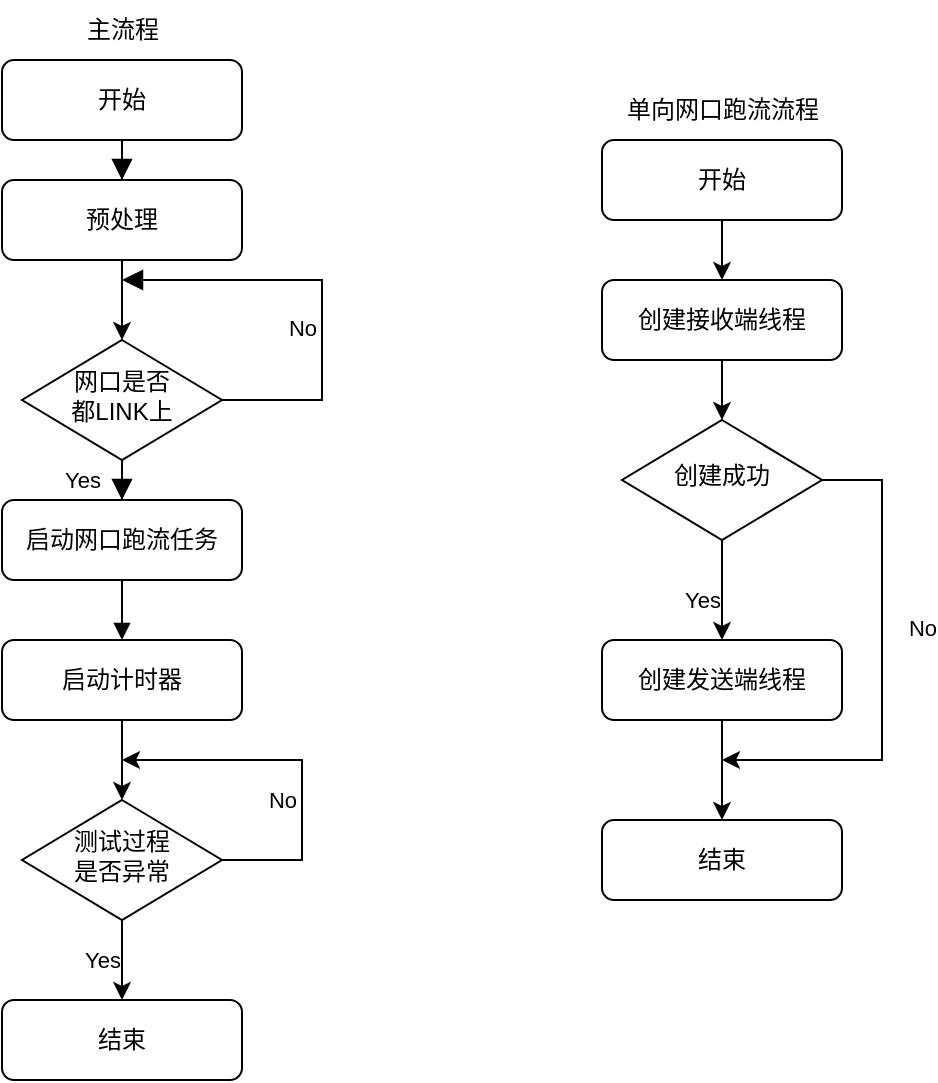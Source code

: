 <mxfile version="22.1.11" type="github">
  <diagram id="C5RBs43oDa-KdzZeNtuy" name="flow-chart">
    <mxGraphModel dx="1044" dy="623" grid="1" gridSize="10" guides="1" tooltips="1" connect="1" arrows="1" fold="1" page="1" pageScale="1" pageWidth="827" pageHeight="1169" math="0" shadow="0">
      <root>
        <mxCell id="WIyWlLk6GJQsqaUBKTNV-0" />
        <mxCell id="WIyWlLk6GJQsqaUBKTNV-1" parent="WIyWlLk6GJQsqaUBKTNV-0" />
        <mxCell id="WIyWlLk6GJQsqaUBKTNV-2" value="" style="rounded=0;html=1;jettySize=auto;orthogonalLoop=1;fontSize=11;endArrow=block;endFill=1;endSize=8;strokeWidth=1;shadow=0;labelBackgroundColor=none;edgeStyle=orthogonalEdgeStyle;" parent="WIyWlLk6GJQsqaUBKTNV-1" source="WIyWlLk6GJQsqaUBKTNV-3" target="Vv7kV3NwlyLxIUMUTahm-37" edge="1">
          <mxGeometry relative="1" as="geometry" />
        </mxCell>
        <mxCell id="WIyWlLk6GJQsqaUBKTNV-3" value="开始" style="rounded=1;whiteSpace=wrap;html=1;fontSize=12;glass=0;strokeWidth=1;shadow=0;" parent="WIyWlLk6GJQsqaUBKTNV-1" vertex="1">
          <mxGeometry x="160" y="40" width="120" height="40" as="geometry" />
        </mxCell>
        <mxCell id="WIyWlLk6GJQsqaUBKTNV-4" value="Yes" style="rounded=0;html=1;jettySize=auto;orthogonalLoop=1;fontSize=11;endArrow=block;endFill=1;endSize=8;strokeWidth=1;shadow=0;labelBackgroundColor=none;edgeStyle=orthogonalEdgeStyle;entryX=0.5;entryY=0;entryDx=0;entryDy=0;" parent="WIyWlLk6GJQsqaUBKTNV-1" source="WIyWlLk6GJQsqaUBKTNV-6" target="WIyWlLk6GJQsqaUBKTNV-11" edge="1">
          <mxGeometry y="20" relative="1" as="geometry">
            <mxPoint as="offset" />
            <mxPoint x="220" y="290" as="targetPoint" />
          </mxGeometry>
        </mxCell>
        <mxCell id="WIyWlLk6GJQsqaUBKTNV-5" value="No" style="edgeStyle=orthogonalEdgeStyle;rounded=0;html=1;jettySize=auto;orthogonalLoop=1;fontSize=11;endArrow=block;endFill=1;endSize=8;strokeWidth=1;shadow=0;labelBackgroundColor=none;exitX=1;exitY=0.5;exitDx=0;exitDy=0;" parent="WIyWlLk6GJQsqaUBKTNV-1" source="WIyWlLk6GJQsqaUBKTNV-6" edge="1">
          <mxGeometry x="-0.182" y="10" relative="1" as="geometry">
            <mxPoint as="offset" />
            <mxPoint x="220" y="150" as="targetPoint" />
            <Array as="points">
              <mxPoint x="320" y="210" />
              <mxPoint x="320" y="150" />
            </Array>
          </mxGeometry>
        </mxCell>
        <mxCell id="WIyWlLk6GJQsqaUBKTNV-6" value="网口是否&lt;br&gt;都LINK上" style="rhombus;whiteSpace=wrap;html=1;shadow=0;fontFamily=Helvetica;fontSize=12;align=center;strokeWidth=1;spacing=6;spacingTop=-4;" parent="WIyWlLk6GJQsqaUBKTNV-1" vertex="1">
          <mxGeometry x="170" y="180" width="100" height="60" as="geometry" />
        </mxCell>
        <mxCell id="Vv7kV3NwlyLxIUMUTahm-4" value="" style="edgeStyle=orthogonalEdgeStyle;rounded=0;orthogonalLoop=1;jettySize=auto;html=1;endArrow=block;endFill=1;" edge="1" parent="WIyWlLk6GJQsqaUBKTNV-1" source="WIyWlLk6GJQsqaUBKTNV-11" target="Vv7kV3NwlyLxIUMUTahm-3">
          <mxGeometry relative="1" as="geometry" />
        </mxCell>
        <mxCell id="WIyWlLk6GJQsqaUBKTNV-11" value="启动网口跑流任务" style="rounded=1;whiteSpace=wrap;html=1;fontSize=12;glass=0;strokeWidth=1;shadow=0;" parent="WIyWlLk6GJQsqaUBKTNV-1" vertex="1">
          <mxGeometry x="160" y="260" width="120" height="40" as="geometry" />
        </mxCell>
        <mxCell id="Vv7kV3NwlyLxIUMUTahm-2" value="结束" style="rounded=1;whiteSpace=wrap;html=1;fontSize=12;glass=0;strokeWidth=1;shadow=0;" vertex="1" parent="WIyWlLk6GJQsqaUBKTNV-1">
          <mxGeometry x="160" y="510" width="120" height="40" as="geometry" />
        </mxCell>
        <mxCell id="Vv7kV3NwlyLxIUMUTahm-19" style="edgeStyle=orthogonalEdgeStyle;rounded=0;orthogonalLoop=1;jettySize=auto;html=1;exitX=0.5;exitY=1;exitDx=0;exitDy=0;entryX=0.5;entryY=0;entryDx=0;entryDy=0;" edge="1" parent="WIyWlLk6GJQsqaUBKTNV-1" source="Vv7kV3NwlyLxIUMUTahm-3" target="Vv7kV3NwlyLxIUMUTahm-7">
          <mxGeometry relative="1" as="geometry" />
        </mxCell>
        <mxCell id="Vv7kV3NwlyLxIUMUTahm-3" value="启动计时器" style="rounded=1;whiteSpace=wrap;html=1;fontSize=12;glass=0;strokeWidth=1;shadow=0;" vertex="1" parent="WIyWlLk6GJQsqaUBKTNV-1">
          <mxGeometry x="160" y="330" width="120" height="40" as="geometry" />
        </mxCell>
        <mxCell id="Vv7kV3NwlyLxIUMUTahm-17" value="Yes" style="edgeStyle=orthogonalEdgeStyle;rounded=0;orthogonalLoop=1;jettySize=auto;html=1;exitX=0.5;exitY=1;exitDx=0;exitDy=0;entryX=0.5;entryY=0;entryDx=0;entryDy=0;" edge="1" parent="WIyWlLk6GJQsqaUBKTNV-1" source="Vv7kV3NwlyLxIUMUTahm-7" target="Vv7kV3NwlyLxIUMUTahm-2">
          <mxGeometry y="-10" relative="1" as="geometry">
            <mxPoint as="offset" />
          </mxGeometry>
        </mxCell>
        <mxCell id="Vv7kV3NwlyLxIUMUTahm-18" value="No" style="edgeStyle=orthogonalEdgeStyle;rounded=0;orthogonalLoop=1;jettySize=auto;html=1;exitX=1;exitY=0.5;exitDx=0;exitDy=0;" edge="1" parent="WIyWlLk6GJQsqaUBKTNV-1" source="Vv7kV3NwlyLxIUMUTahm-7">
          <mxGeometry x="-0.222" y="10" relative="1" as="geometry">
            <mxPoint x="220" y="390" as="targetPoint" />
            <mxPoint x="290" y="470" as="sourcePoint" />
            <Array as="points">
              <mxPoint x="310" y="440" />
              <mxPoint x="310" y="390" />
            </Array>
            <mxPoint as="offset" />
          </mxGeometry>
        </mxCell>
        <mxCell id="Vv7kV3NwlyLxIUMUTahm-7" value="测试过程&lt;br&gt;是否异常" style="rhombus;whiteSpace=wrap;html=1;shadow=0;fontFamily=Helvetica;fontSize=12;align=center;strokeWidth=1;spacing=6;spacingTop=-4;" vertex="1" parent="WIyWlLk6GJQsqaUBKTNV-1">
          <mxGeometry x="170" y="410" width="100" height="60" as="geometry" />
        </mxCell>
        <mxCell id="Vv7kV3NwlyLxIUMUTahm-22" value="单向网口跑流流程" style="text;html=1;align=center;verticalAlign=middle;resizable=0;points=[];autosize=1;strokeColor=none;fillColor=none;" vertex="1" parent="WIyWlLk6GJQsqaUBKTNV-1">
          <mxGeometry x="460" y="50" width="120" height="30" as="geometry" />
        </mxCell>
        <mxCell id="Vv7kV3NwlyLxIUMUTahm-23" value="主流程" style="text;html=1;align=center;verticalAlign=middle;resizable=0;points=[];autosize=1;strokeColor=none;fillColor=none;" vertex="1" parent="WIyWlLk6GJQsqaUBKTNV-1">
          <mxGeometry x="190" y="10" width="60" height="30" as="geometry" />
        </mxCell>
        <mxCell id="Vv7kV3NwlyLxIUMUTahm-27" style="edgeStyle=orthogonalEdgeStyle;rounded=0;orthogonalLoop=1;jettySize=auto;html=1;exitX=0.5;exitY=1;exitDx=0;exitDy=0;entryX=0.5;entryY=0;entryDx=0;entryDy=0;" edge="1" parent="WIyWlLk6GJQsqaUBKTNV-1" source="Vv7kV3NwlyLxIUMUTahm-24" target="Vv7kV3NwlyLxIUMUTahm-26">
          <mxGeometry relative="1" as="geometry" />
        </mxCell>
        <mxCell id="Vv7kV3NwlyLxIUMUTahm-24" value="开始" style="rounded=1;whiteSpace=wrap;html=1;fontSize=12;glass=0;strokeWidth=1;shadow=0;" vertex="1" parent="WIyWlLk6GJQsqaUBKTNV-1">
          <mxGeometry x="460" y="80" width="120" height="40" as="geometry" />
        </mxCell>
        <mxCell id="Vv7kV3NwlyLxIUMUTahm-30" value="" style="edgeStyle=orthogonalEdgeStyle;rounded=0;orthogonalLoop=1;jettySize=auto;html=1;" edge="1" parent="WIyWlLk6GJQsqaUBKTNV-1" source="Vv7kV3NwlyLxIUMUTahm-25" target="Vv7kV3NwlyLxIUMUTahm-29">
          <mxGeometry relative="1" as="geometry" />
        </mxCell>
        <mxCell id="Vv7kV3NwlyLxIUMUTahm-25" value="创建发送端线程" style="rounded=1;whiteSpace=wrap;html=1;fontSize=12;glass=0;strokeWidth=1;shadow=0;" vertex="1" parent="WIyWlLk6GJQsqaUBKTNV-1">
          <mxGeometry x="460" y="330" width="120" height="40" as="geometry" />
        </mxCell>
        <mxCell id="Vv7kV3NwlyLxIUMUTahm-35" style="edgeStyle=orthogonalEdgeStyle;rounded=0;orthogonalLoop=1;jettySize=auto;html=1;exitX=0.5;exitY=1;exitDx=0;exitDy=0;" edge="1" parent="WIyWlLk6GJQsqaUBKTNV-1" source="Vv7kV3NwlyLxIUMUTahm-26" target="Vv7kV3NwlyLxIUMUTahm-31">
          <mxGeometry relative="1" as="geometry" />
        </mxCell>
        <mxCell id="Vv7kV3NwlyLxIUMUTahm-26" value="创建接收端线程" style="rounded=1;whiteSpace=wrap;html=1;fontSize=12;glass=0;strokeWidth=1;shadow=0;" vertex="1" parent="WIyWlLk6GJQsqaUBKTNV-1">
          <mxGeometry x="460" y="150" width="120" height="40" as="geometry" />
        </mxCell>
        <mxCell id="Vv7kV3NwlyLxIUMUTahm-29" value="结束" style="rounded=1;whiteSpace=wrap;html=1;fontSize=12;glass=0;strokeWidth=1;shadow=0;" vertex="1" parent="WIyWlLk6GJQsqaUBKTNV-1">
          <mxGeometry x="460" y="420" width="120" height="40" as="geometry" />
        </mxCell>
        <mxCell id="Vv7kV3NwlyLxIUMUTahm-34" value="No" style="edgeStyle=orthogonalEdgeStyle;rounded=0;orthogonalLoop=1;jettySize=auto;html=1;exitX=1;exitY=0.5;exitDx=0;exitDy=0;" edge="1" parent="WIyWlLk6GJQsqaUBKTNV-1" source="Vv7kV3NwlyLxIUMUTahm-31">
          <mxGeometry x="-0.167" y="20" relative="1" as="geometry">
            <mxPoint x="520" y="390" as="targetPoint" />
            <Array as="points">
              <mxPoint x="600" y="250" />
              <mxPoint x="600" y="390" />
            </Array>
            <mxPoint as="offset" />
          </mxGeometry>
        </mxCell>
        <mxCell id="Vv7kV3NwlyLxIUMUTahm-36" value="Yes" style="edgeStyle=orthogonalEdgeStyle;rounded=0;orthogonalLoop=1;jettySize=auto;html=1;exitX=0.5;exitY=1;exitDx=0;exitDy=0;entryX=0.5;entryY=0;entryDx=0;entryDy=0;" edge="1" parent="WIyWlLk6GJQsqaUBKTNV-1" source="Vv7kV3NwlyLxIUMUTahm-31" target="Vv7kV3NwlyLxIUMUTahm-25">
          <mxGeometry x="0.2" y="-10" relative="1" as="geometry">
            <mxPoint as="offset" />
          </mxGeometry>
        </mxCell>
        <mxCell id="Vv7kV3NwlyLxIUMUTahm-31" value="创建成功" style="rhombus;whiteSpace=wrap;html=1;shadow=0;fontFamily=Helvetica;fontSize=12;align=center;strokeWidth=1;spacing=6;spacingTop=-4;" vertex="1" parent="WIyWlLk6GJQsqaUBKTNV-1">
          <mxGeometry x="470" y="220" width="100" height="60" as="geometry" />
        </mxCell>
        <mxCell id="Vv7kV3NwlyLxIUMUTahm-38" style="edgeStyle=orthogonalEdgeStyle;rounded=0;orthogonalLoop=1;jettySize=auto;html=1;exitX=0.5;exitY=1;exitDx=0;exitDy=0;" edge="1" parent="WIyWlLk6GJQsqaUBKTNV-1" source="Vv7kV3NwlyLxIUMUTahm-37" target="WIyWlLk6GJQsqaUBKTNV-6">
          <mxGeometry relative="1" as="geometry" />
        </mxCell>
        <mxCell id="Vv7kV3NwlyLxIUMUTahm-37" value="预处理" style="rounded=1;whiteSpace=wrap;html=1;fontSize=12;glass=0;strokeWidth=1;shadow=0;" vertex="1" parent="WIyWlLk6GJQsqaUBKTNV-1">
          <mxGeometry x="160" y="100" width="120" height="40" as="geometry" />
        </mxCell>
      </root>
    </mxGraphModel>
  </diagram>
</mxfile>
